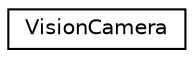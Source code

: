 digraph "Graphical Class Hierarchy"
{
  edge [fontname="Helvetica",fontsize="10",labelfontname="Helvetica",labelfontsize="10"];
  node [fontname="Helvetica",fontsize="10",shape=record];
  rankdir="LR";
  Node0 [label="VisionCamera",height=0.2,width=0.4,color="black", fillcolor="white", style="filled",URL="$classVisionCamera.html"];
}
